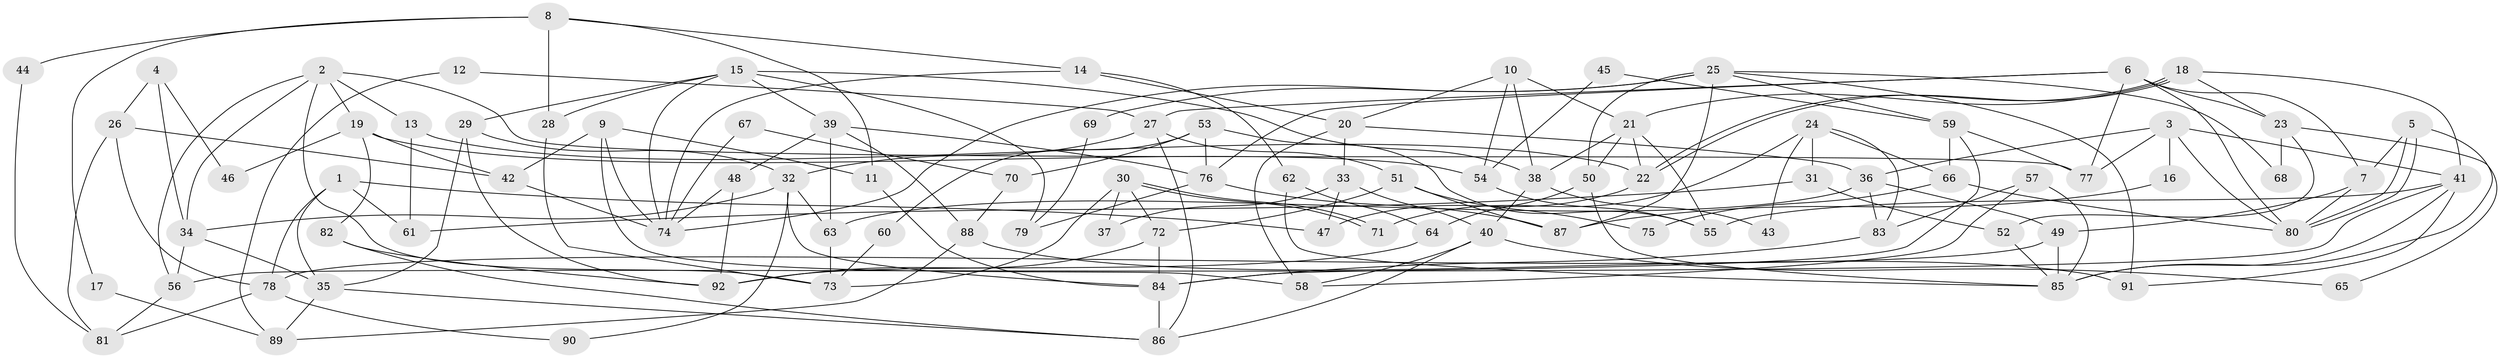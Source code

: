 // Generated by graph-tools (version 1.1) at 2025/15/03/09/25 04:15:05]
// undirected, 92 vertices, 184 edges
graph export_dot {
graph [start="1"]
  node [color=gray90,style=filled];
  1;
  2;
  3;
  4;
  5;
  6;
  7;
  8;
  9;
  10;
  11;
  12;
  13;
  14;
  15;
  16;
  17;
  18;
  19;
  20;
  21;
  22;
  23;
  24;
  25;
  26;
  27;
  28;
  29;
  30;
  31;
  32;
  33;
  34;
  35;
  36;
  37;
  38;
  39;
  40;
  41;
  42;
  43;
  44;
  45;
  46;
  47;
  48;
  49;
  50;
  51;
  52;
  53;
  54;
  55;
  56;
  57;
  58;
  59;
  60;
  61;
  62;
  63;
  64;
  65;
  66;
  67;
  68;
  69;
  70;
  71;
  72;
  73;
  74;
  75;
  76;
  77;
  78;
  79;
  80;
  81;
  82;
  83;
  84;
  85;
  86;
  87;
  88;
  89;
  90;
  91;
  92;
  1 -- 35;
  1 -- 61;
  1 -- 47;
  1 -- 78;
  2 -- 77;
  2 -- 73;
  2 -- 13;
  2 -- 19;
  2 -- 34;
  2 -- 56;
  3 -- 77;
  3 -- 36;
  3 -- 16;
  3 -- 41;
  3 -- 80;
  4 -- 34;
  4 -- 26;
  4 -- 46;
  5 -- 85;
  5 -- 80;
  5 -- 80;
  5 -- 7;
  6 -- 80;
  6 -- 7;
  6 -- 23;
  6 -- 27;
  6 -- 76;
  6 -- 77;
  7 -- 80;
  7 -- 49;
  8 -- 11;
  8 -- 28;
  8 -- 14;
  8 -- 17;
  8 -- 44;
  9 -- 74;
  9 -- 58;
  9 -- 11;
  9 -- 42;
  10 -- 38;
  10 -- 21;
  10 -- 20;
  10 -- 54;
  11 -- 84;
  12 -- 27;
  12 -- 89;
  13 -- 22;
  13 -- 61;
  14 -- 20;
  14 -- 62;
  14 -- 74;
  15 -- 29;
  15 -- 74;
  15 -- 28;
  15 -- 38;
  15 -- 39;
  15 -- 79;
  16 -- 87;
  17 -- 89;
  18 -- 22;
  18 -- 22;
  18 -- 41;
  18 -- 21;
  18 -- 23;
  19 -- 54;
  19 -- 42;
  19 -- 46;
  19 -- 82;
  20 -- 36;
  20 -- 33;
  20 -- 58;
  21 -- 22;
  21 -- 38;
  21 -- 50;
  21 -- 55;
  22 -- 47;
  23 -- 52;
  23 -- 65;
  23 -- 68;
  24 -- 83;
  24 -- 66;
  24 -- 31;
  24 -- 43;
  24 -- 71;
  25 -- 74;
  25 -- 50;
  25 -- 59;
  25 -- 68;
  25 -- 69;
  25 -- 87;
  25 -- 91;
  26 -- 78;
  26 -- 42;
  26 -- 81;
  27 -- 32;
  27 -- 51;
  27 -- 86;
  28 -- 73;
  29 -- 35;
  29 -- 32;
  29 -- 92;
  30 -- 71;
  30 -- 71;
  30 -- 72;
  30 -- 37;
  30 -- 73;
  31 -- 52;
  31 -- 61;
  32 -- 84;
  32 -- 63;
  32 -- 34;
  32 -- 90;
  33 -- 40;
  33 -- 37;
  33 -- 47;
  34 -- 35;
  34 -- 56;
  35 -- 86;
  35 -- 89;
  36 -- 49;
  36 -- 83;
  36 -- 63;
  38 -- 40;
  38 -- 43;
  39 -- 48;
  39 -- 63;
  39 -- 76;
  39 -- 88;
  40 -- 86;
  40 -- 58;
  40 -- 65;
  41 -- 56;
  41 -- 55;
  41 -- 85;
  41 -- 91;
  42 -- 74;
  44 -- 81;
  45 -- 59;
  45 -- 54;
  48 -- 92;
  48 -- 74;
  49 -- 78;
  49 -- 85;
  50 -- 85;
  50 -- 64;
  51 -- 87;
  51 -- 72;
  51 -- 75;
  52 -- 85;
  53 -- 76;
  53 -- 55;
  53 -- 60;
  53 -- 70;
  54 -- 55;
  56 -- 81;
  57 -- 85;
  57 -- 58;
  57 -- 83;
  59 -- 84;
  59 -- 66;
  59 -- 77;
  60 -- 73;
  62 -- 85;
  62 -- 64;
  63 -- 73;
  64 -- 92;
  66 -- 80;
  66 -- 75;
  67 -- 70;
  67 -- 74;
  69 -- 79;
  70 -- 88;
  72 -- 92;
  72 -- 84;
  76 -- 79;
  76 -- 87;
  78 -- 81;
  78 -- 90;
  82 -- 92;
  82 -- 86;
  83 -- 84;
  84 -- 86;
  88 -- 91;
  88 -- 89;
}
